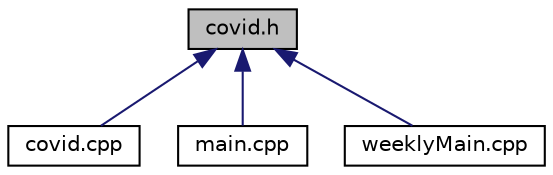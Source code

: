 digraph "covid.h"
{
  edge [fontname="Helvetica",fontsize="10",labelfontname="Helvetica",labelfontsize="10"];
  node [fontname="Helvetica",fontsize="10",shape=record];
  Node35 [label="covid.h",height=0.2,width=0.4,color="black", fillcolor="grey75", style="filled", fontcolor="black"];
  Node35 -> Node36 [dir="back",color="midnightblue",fontsize="10",style="solid",fontname="Helvetica"];
  Node36 [label="covid.cpp",height=0.2,width=0.4,color="black", fillcolor="white", style="filled",URL="$covid_8cpp.html"];
  Node35 -> Node37 [dir="back",color="midnightblue",fontsize="10",style="solid",fontname="Helvetica"];
  Node37 [label="main.cpp",height=0.2,width=0.4,color="black", fillcolor="white", style="filled",URL="$main_8cpp.html"];
  Node35 -> Node38 [dir="back",color="midnightblue",fontsize="10",style="solid",fontname="Helvetica"];
  Node38 [label="weeklyMain.cpp",height=0.2,width=0.4,color="black", fillcolor="white", style="filled",URL="$weeklyMain_8cpp.html"];
}
